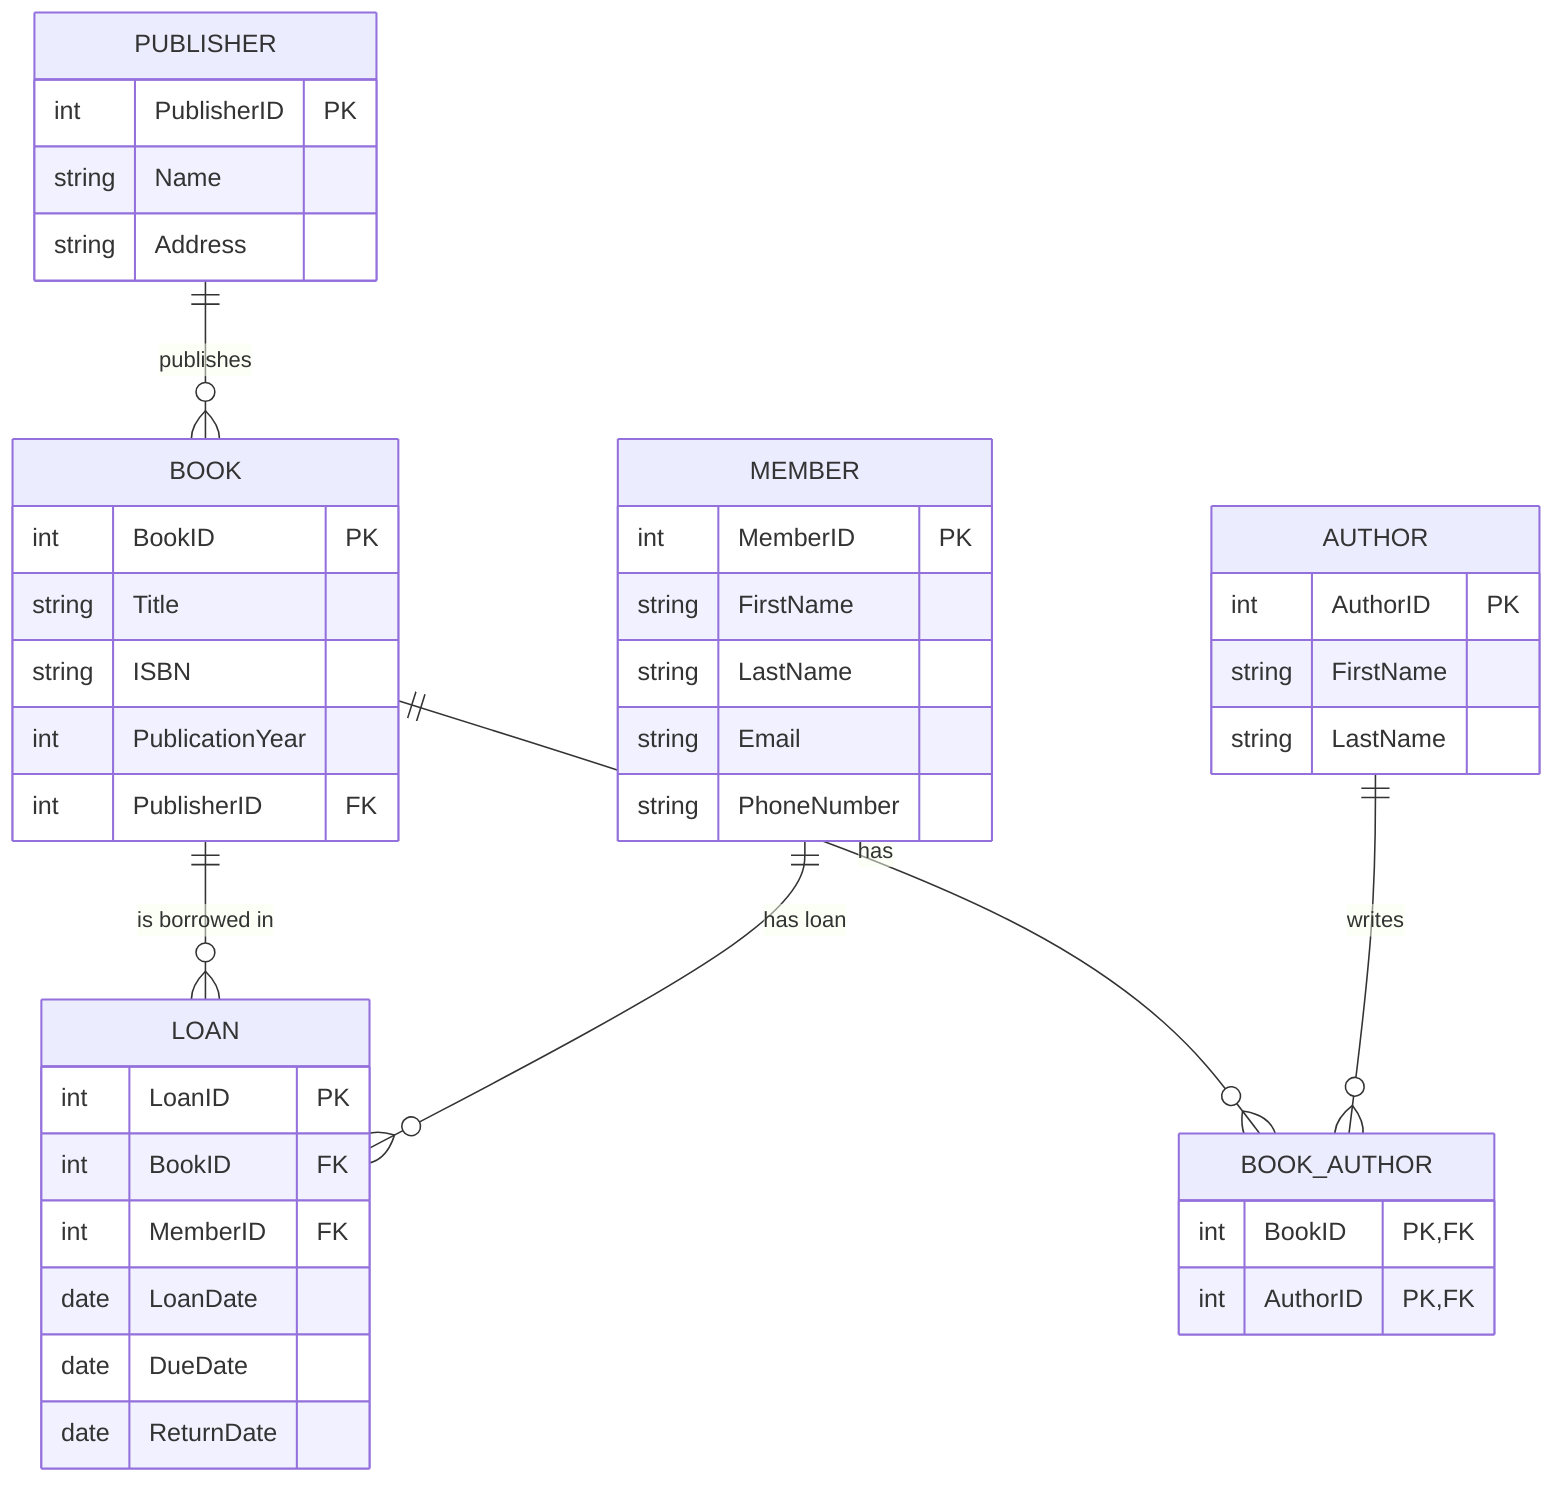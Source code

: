 erDiagram
    BOOK {
      int BookID PK
      string Title
      string ISBN
      int PublicationYear
      int PublisherID FK
    }
    AUTHOR {
      int AuthorID PK
      string FirstName
      string LastName
    }
    PUBLISHER {
      int PublisherID PK
      string Name
      string Address
    }
    MEMBER {
      int MemberID PK
      string FirstName
      string LastName
      string Email
      string PhoneNumber
    }
    LOAN {
      int LoanID PK
      int BookID FK
      int MemberID FK
      date LoanDate
      date DueDate
      date ReturnDate
    }
    BOOK_AUTHOR {
      int BookID PK, FK
      int AuthorID PK, FK
    }
    
    PUBLISHER ||--o{ BOOK : "publishes"
    BOOK ||--o{ LOAN : "is borrowed in"
    MEMBER ||--o{ LOAN : "has loan"
    BOOK ||--o{ BOOK_AUTHOR : "has"
    AUTHOR ||--o{ BOOK_AUTHOR : "writes"